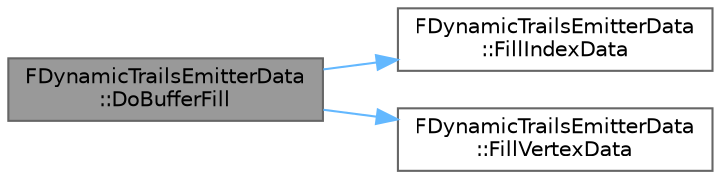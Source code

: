 digraph "FDynamicTrailsEmitterData::DoBufferFill"
{
 // INTERACTIVE_SVG=YES
 // LATEX_PDF_SIZE
  bgcolor="transparent";
  edge [fontname=Helvetica,fontsize=10,labelfontname=Helvetica,labelfontsize=10];
  node [fontname=Helvetica,fontsize=10,shape=box,height=0.2,width=0.4];
  rankdir="LR";
  Node1 [id="Node000001",label="FDynamicTrailsEmitterData\l::DoBufferFill",height=0.2,width=0.4,color="gray40", fillcolor="grey60", style="filled", fontcolor="black",tooltip=" "];
  Node1 -> Node2 [id="edge1_Node000001_Node000002",color="steelblue1",style="solid",tooltip=" "];
  Node2 [id="Node000002",label="FDynamicTrailsEmitterData\l::FillIndexData",height=0.2,width=0.4,color="grey40", fillcolor="white", style="filled",URL="$dd/d4e/structFDynamicTrailsEmitterData.html#a5c4343143db13f13982dfad0a460cf25",tooltip=" "];
  Node1 -> Node3 [id="edge2_Node000001_Node000003",color="steelblue1",style="solid",tooltip=" "];
  Node3 [id="Node000003",label="FDynamicTrailsEmitterData\l::FillVertexData",height=0.2,width=0.4,color="grey40", fillcolor="white", style="filled",URL="$dd/d4e/structFDynamicTrailsEmitterData.html#abd06f12fae580e76c05e104a1b8520ba",tooltip=" "];
}
